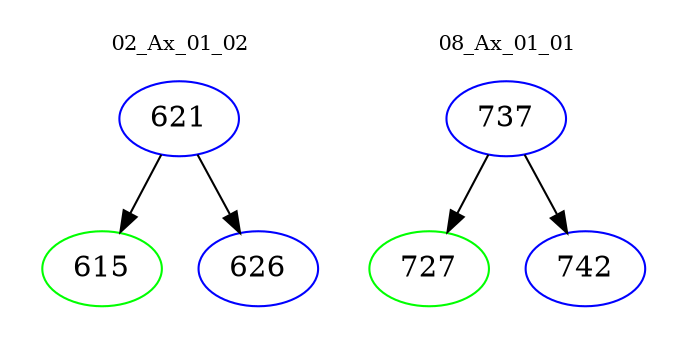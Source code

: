 digraph{
subgraph cluster_0 {
color = white
label = "02_Ax_01_02";
fontsize=10;
T0_621 [label="621", color="blue"]
T0_621 -> T0_615 [color="black"]
T0_615 [label="615", color="green"]
T0_621 -> T0_626 [color="black"]
T0_626 [label="626", color="blue"]
}
subgraph cluster_1 {
color = white
label = "08_Ax_01_01";
fontsize=10;
T1_737 [label="737", color="blue"]
T1_737 -> T1_727 [color="black"]
T1_727 [label="727", color="green"]
T1_737 -> T1_742 [color="black"]
T1_742 [label="742", color="blue"]
}
}
